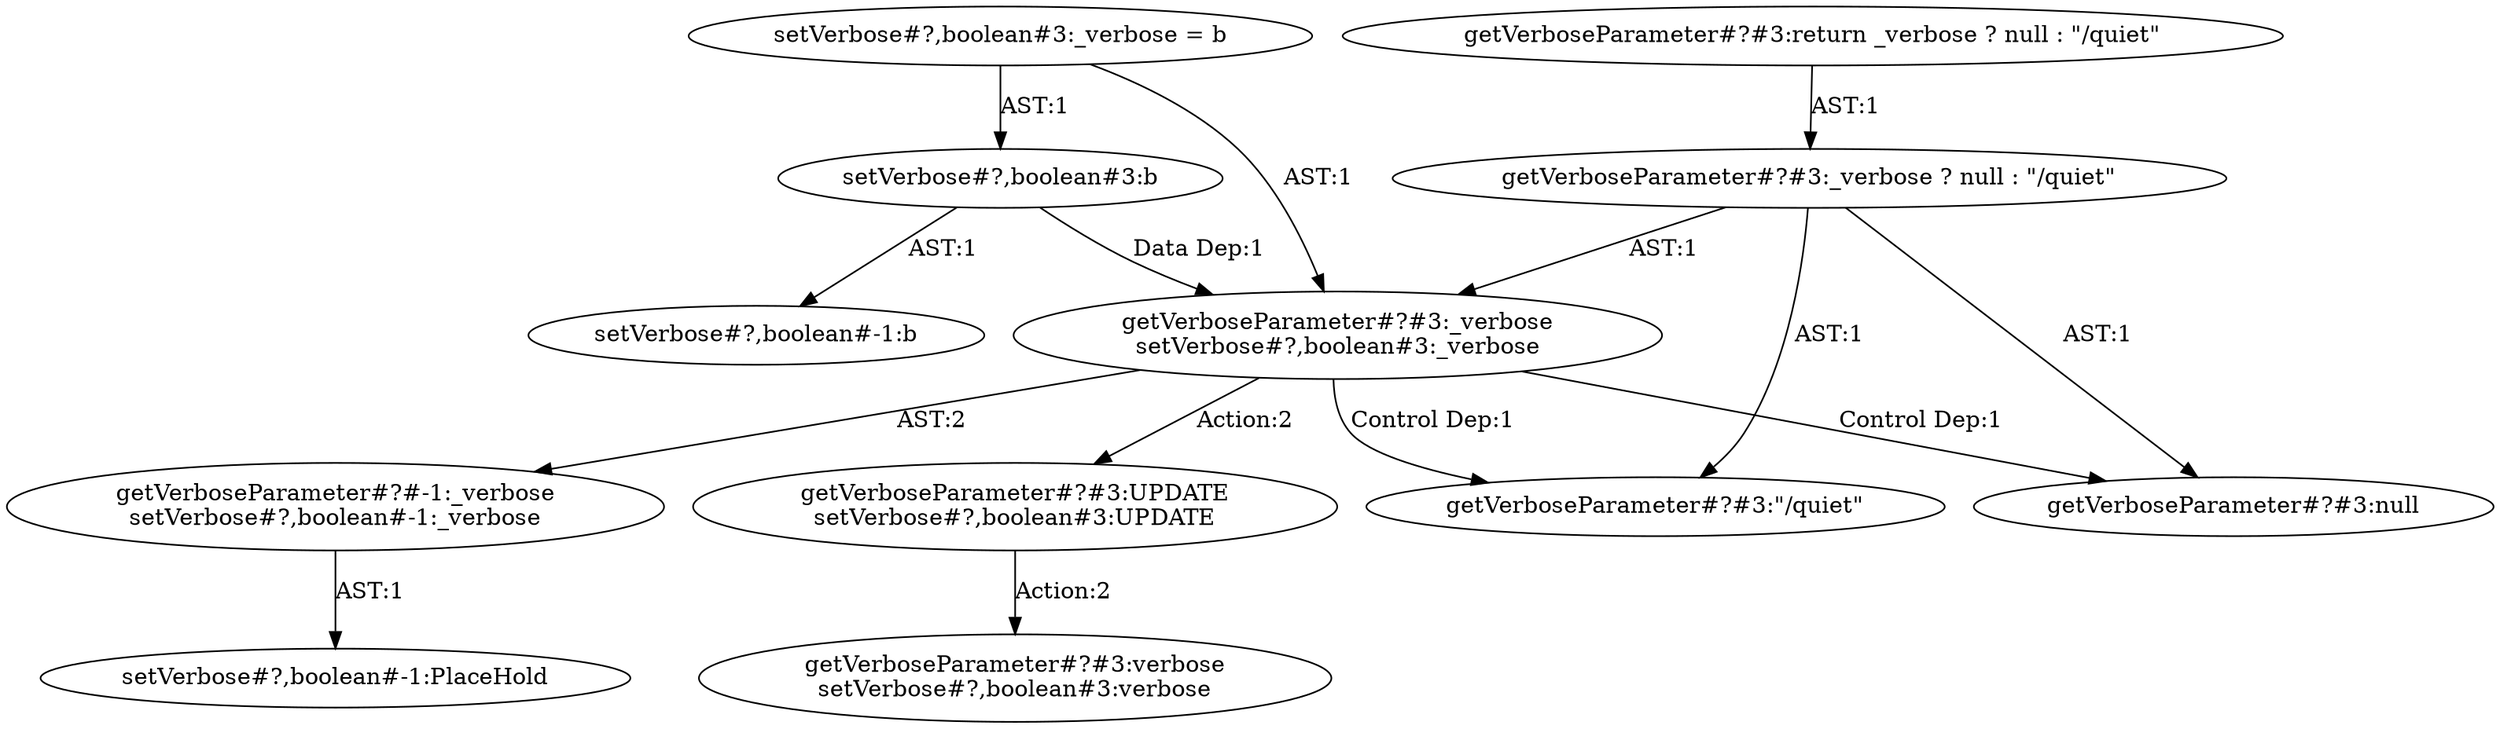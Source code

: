 digraph "Pattern" {
0 [label="getVerboseParameter#?#3:UPDATE
setVerbose#?,boolean#3:UPDATE" shape=ellipse]
1 [label="getVerboseParameter#?#3:_verbose
setVerbose#?,boolean#3:_verbose" shape=ellipse]
2 [label="getVerboseParameter#?#3:_verbose ? null : \"/quiet\"" shape=ellipse]
3 [label="getVerboseParameter#?#3:return _verbose ? null : \"/quiet\"" shape=ellipse]
4 [label="getVerboseParameter#?#3:null" shape=ellipse]
5 [label="getVerboseParameter#?#3:\"/quiet\"" shape=ellipse]
6 [label="getVerboseParameter#?#-1:_verbose
setVerbose#?,boolean#-1:_verbose" shape=ellipse]
7 [label="getVerboseParameter#?#3:verbose
setVerbose#?,boolean#3:verbose" shape=ellipse]
8 [label="setVerbose#?,boolean#3:b" shape=ellipse]
9 [label="setVerbose#?,boolean#3:_verbose = b" shape=ellipse]
10 [label="setVerbose#?,boolean#-1:b" shape=ellipse]
11 [label="setVerbose#?,boolean#-1:PlaceHold" shape=ellipse]
0 -> 7 [label="Action:2"];
1 -> 0 [label="Action:2"];
1 -> 6 [label="AST:2"];
1 -> 4 [label="Control Dep:1"];
1 -> 5 [label="Control Dep:1"];
2 -> 1 [label="AST:1"];
2 -> 4 [label="AST:1"];
2 -> 5 [label="AST:1"];
3 -> 2 [label="AST:1"];
6 -> 11 [label="AST:1"];
8 -> 10 [label="AST:1"];
8 -> 1 [label="Data Dep:1"];
9 -> 8 [label="AST:1"];
9 -> 1 [label="AST:1"];
}